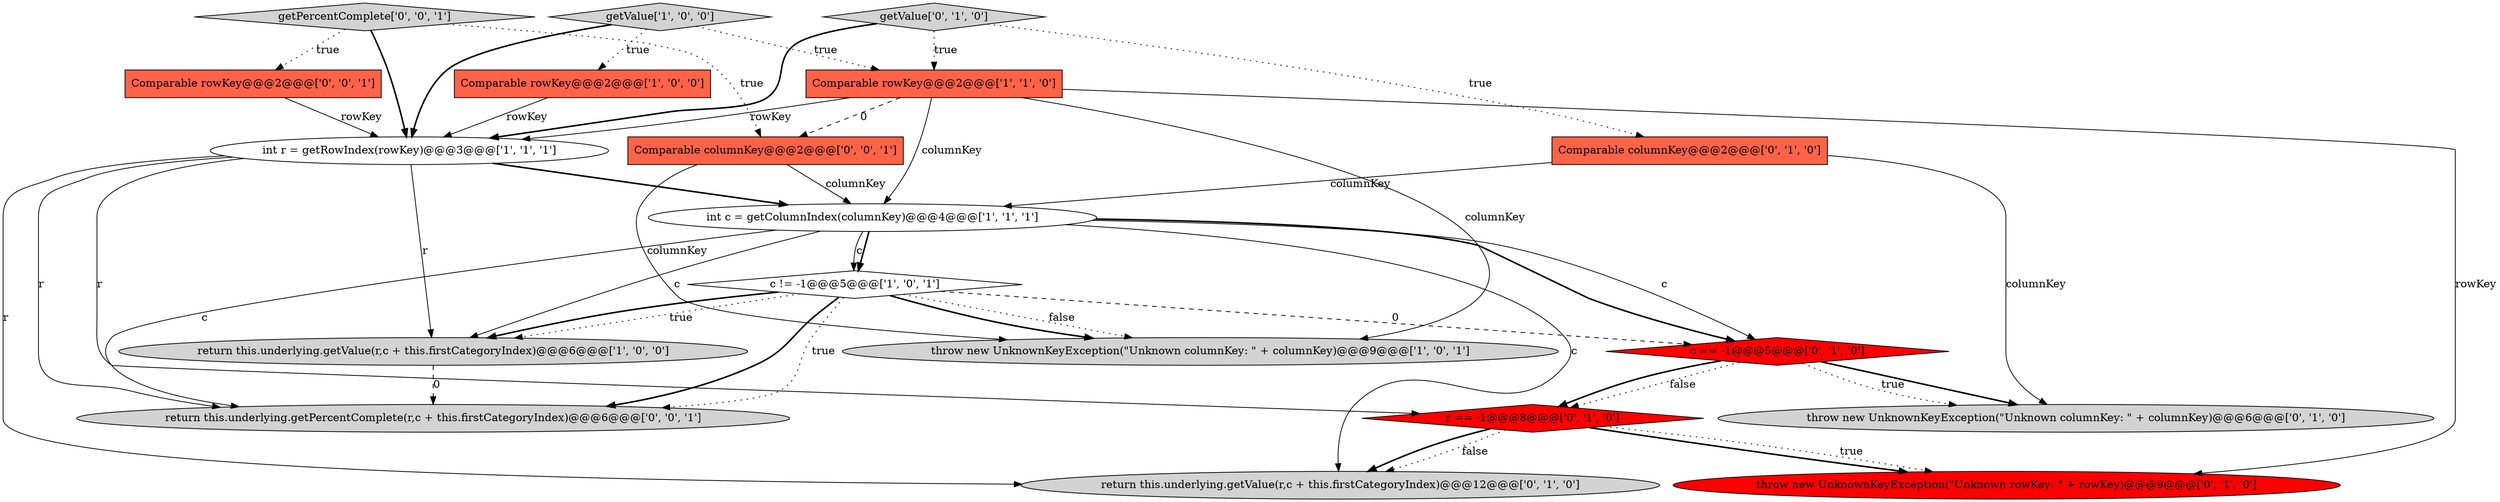 digraph {
16 [style = filled, label = "Comparable rowKey@@@2@@@['0', '0', '1']", fillcolor = tomato, shape = box image = "AAA0AAABBB3BBB"];
12 [style = filled, label = "c == -1@@@5@@@['0', '1', '0']", fillcolor = red, shape = diamond image = "AAA1AAABBB2BBB"];
1 [style = filled, label = "getValue['1', '0', '0']", fillcolor = lightgray, shape = diamond image = "AAA0AAABBB1BBB"];
14 [style = filled, label = "getValue['0', '1', '0']", fillcolor = lightgray, shape = diamond image = "AAA0AAABBB2BBB"];
3 [style = filled, label = "int c = getColumnIndex(columnKey)@@@4@@@['1', '1', '1']", fillcolor = white, shape = ellipse image = "AAA0AAABBB1BBB"];
8 [style = filled, label = "r == -1@@@8@@@['0', '1', '0']", fillcolor = red, shape = diamond image = "AAA1AAABBB2BBB"];
11 [style = filled, label = "return this.underlying.getValue(r,c + this.firstCategoryIndex)@@@12@@@['0', '1', '0']", fillcolor = lightgray, shape = ellipse image = "AAA0AAABBB2BBB"];
18 [style = filled, label = "return this.underlying.getPercentComplete(r,c + this.firstCategoryIndex)@@@6@@@['0', '0', '1']", fillcolor = lightgray, shape = ellipse image = "AAA0AAABBB3BBB"];
15 [style = filled, label = "getPercentComplete['0', '0', '1']", fillcolor = lightgray, shape = diamond image = "AAA0AAABBB3BBB"];
0 [style = filled, label = "return this.underlying.getValue(r,c + this.firstCategoryIndex)@@@6@@@['1', '0', '0']", fillcolor = lightgray, shape = ellipse image = "AAA0AAABBB1BBB"];
5 [style = filled, label = "Comparable rowKey@@@2@@@['1', '0', '0']", fillcolor = tomato, shape = box image = "AAA0AAABBB1BBB"];
7 [style = filled, label = "throw new UnknownKeyException(\"Unknown columnKey: \" + columnKey)@@@9@@@['1', '0', '1']", fillcolor = lightgray, shape = ellipse image = "AAA0AAABBB1BBB"];
2 [style = filled, label = "int r = getRowIndex(rowKey)@@@3@@@['1', '1', '1']", fillcolor = white, shape = ellipse image = "AAA0AAABBB1BBB"];
6 [style = filled, label = "Comparable rowKey@@@2@@@['1', '1', '0']", fillcolor = tomato, shape = box image = "AAA0AAABBB1BBB"];
10 [style = filled, label = "Comparable columnKey@@@2@@@['0', '1', '0']", fillcolor = tomato, shape = box image = "AAA0AAABBB2BBB"];
4 [style = filled, label = "c != -1@@@5@@@['1', '0', '1']", fillcolor = white, shape = diamond image = "AAA0AAABBB1BBB"];
9 [style = filled, label = "throw new UnknownKeyException(\"Unknown columnKey: \" + columnKey)@@@6@@@['0', '1', '0']", fillcolor = lightgray, shape = ellipse image = "AAA0AAABBB2BBB"];
13 [style = filled, label = "throw new UnknownKeyException(\"Unknown rowKey: \" + rowKey)@@@9@@@['0', '1', '0']", fillcolor = red, shape = ellipse image = "AAA1AAABBB2BBB"];
17 [style = filled, label = "Comparable columnKey@@@2@@@['0', '0', '1']", fillcolor = tomato, shape = box image = "AAA0AAABBB3BBB"];
16->2 [style = solid, label="rowKey"];
6->2 [style = solid, label="rowKey"];
4->18 [style = dotted, label="true"];
15->2 [style = bold, label=""];
8->11 [style = dotted, label="false"];
2->11 [style = solid, label="r"];
3->12 [style = solid, label="c"];
4->7 [style = dotted, label="false"];
3->0 [style = solid, label="c"];
2->18 [style = solid, label="r"];
2->0 [style = solid, label="r"];
2->3 [style = bold, label=""];
4->0 [style = dotted, label="true"];
2->8 [style = solid, label="r"];
4->18 [style = bold, label=""];
6->17 [style = dashed, label="0"];
6->13 [style = solid, label="rowKey"];
17->3 [style = solid, label="columnKey"];
3->12 [style = bold, label=""];
8->13 [style = bold, label=""];
15->16 [style = dotted, label="true"];
10->9 [style = solid, label="columnKey"];
17->7 [style = solid, label="columnKey"];
6->3 [style = solid, label="columnKey"];
3->4 [style = bold, label=""];
12->9 [style = bold, label=""];
14->10 [style = dotted, label="true"];
4->7 [style = bold, label=""];
4->0 [style = bold, label=""];
4->12 [style = dashed, label="0"];
15->17 [style = dotted, label="true"];
3->4 [style = solid, label="c"];
3->11 [style = solid, label="c"];
12->8 [style = dotted, label="false"];
12->8 [style = bold, label=""];
6->7 [style = solid, label="columnKey"];
0->18 [style = dashed, label="0"];
1->6 [style = dotted, label="true"];
3->18 [style = solid, label="c"];
5->2 [style = solid, label="rowKey"];
1->2 [style = bold, label=""];
14->2 [style = bold, label=""];
8->13 [style = dotted, label="true"];
8->11 [style = bold, label=""];
1->5 [style = dotted, label="true"];
10->3 [style = solid, label="columnKey"];
12->9 [style = dotted, label="true"];
14->6 [style = dotted, label="true"];
}
